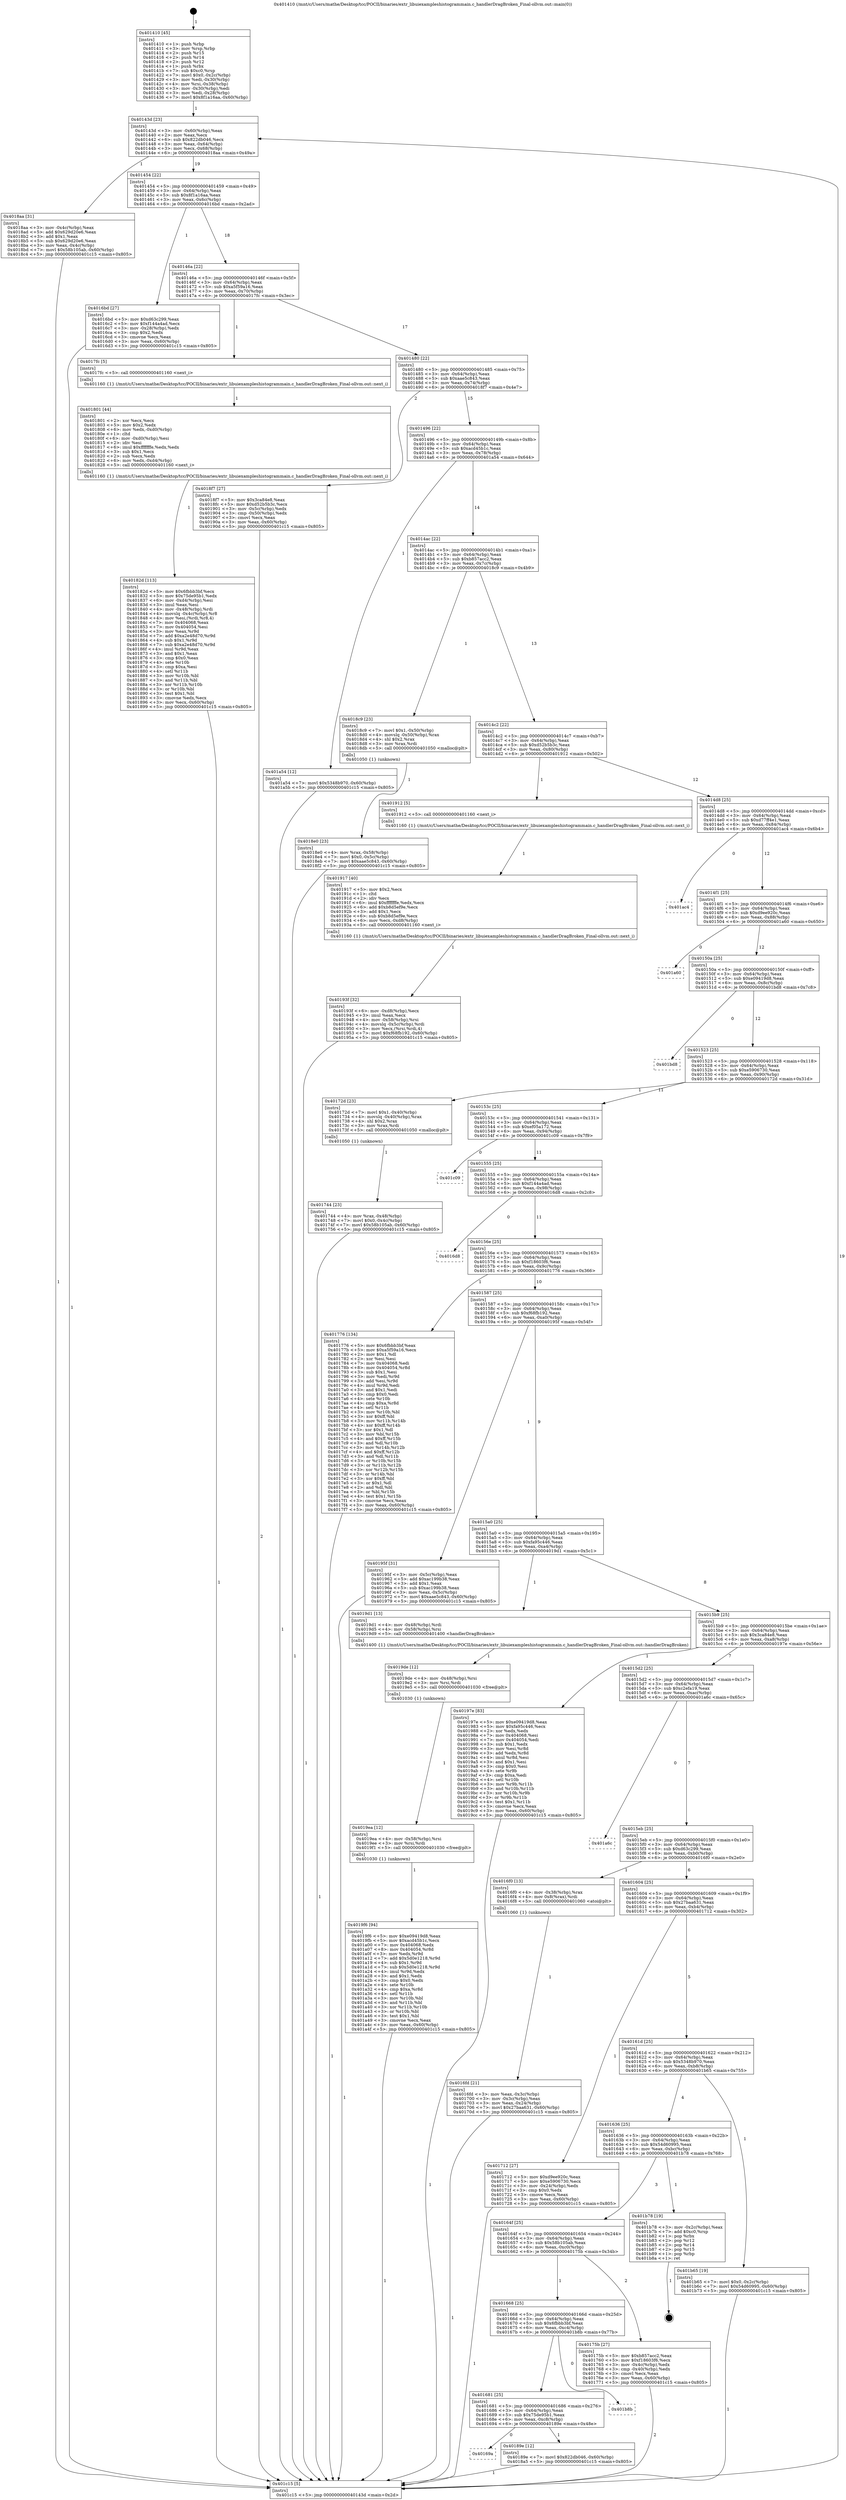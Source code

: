 digraph "0x401410" {
  label = "0x401410 (/mnt/c/Users/mathe/Desktop/tcc/POCII/binaries/extr_libuiexampleshistogrammain.c_handlerDragBroken_Final-ollvm.out::main(0))"
  labelloc = "t"
  node[shape=record]

  Entry [label="",width=0.3,height=0.3,shape=circle,fillcolor=black,style=filled]
  "0x40143d" [label="{
     0x40143d [23]\l
     | [instrs]\l
     &nbsp;&nbsp;0x40143d \<+3\>: mov -0x60(%rbp),%eax\l
     &nbsp;&nbsp;0x401440 \<+2\>: mov %eax,%ecx\l
     &nbsp;&nbsp;0x401442 \<+6\>: sub $0x822db046,%ecx\l
     &nbsp;&nbsp;0x401448 \<+3\>: mov %eax,-0x64(%rbp)\l
     &nbsp;&nbsp;0x40144b \<+3\>: mov %ecx,-0x68(%rbp)\l
     &nbsp;&nbsp;0x40144e \<+6\>: je 00000000004018aa \<main+0x49a\>\l
  }"]
  "0x4018aa" [label="{
     0x4018aa [31]\l
     | [instrs]\l
     &nbsp;&nbsp;0x4018aa \<+3\>: mov -0x4c(%rbp),%eax\l
     &nbsp;&nbsp;0x4018ad \<+5\>: add $0x629d20e6,%eax\l
     &nbsp;&nbsp;0x4018b2 \<+3\>: add $0x1,%eax\l
     &nbsp;&nbsp;0x4018b5 \<+5\>: sub $0x629d20e6,%eax\l
     &nbsp;&nbsp;0x4018ba \<+3\>: mov %eax,-0x4c(%rbp)\l
     &nbsp;&nbsp;0x4018bd \<+7\>: movl $0x58b105ab,-0x60(%rbp)\l
     &nbsp;&nbsp;0x4018c4 \<+5\>: jmp 0000000000401c15 \<main+0x805\>\l
  }"]
  "0x401454" [label="{
     0x401454 [22]\l
     | [instrs]\l
     &nbsp;&nbsp;0x401454 \<+5\>: jmp 0000000000401459 \<main+0x49\>\l
     &nbsp;&nbsp;0x401459 \<+3\>: mov -0x64(%rbp),%eax\l
     &nbsp;&nbsp;0x40145c \<+5\>: sub $0x8f1a16aa,%eax\l
     &nbsp;&nbsp;0x401461 \<+3\>: mov %eax,-0x6c(%rbp)\l
     &nbsp;&nbsp;0x401464 \<+6\>: je 00000000004016bd \<main+0x2ad\>\l
  }"]
  Exit [label="",width=0.3,height=0.3,shape=circle,fillcolor=black,style=filled,peripheries=2]
  "0x4016bd" [label="{
     0x4016bd [27]\l
     | [instrs]\l
     &nbsp;&nbsp;0x4016bd \<+5\>: mov $0xd63c299,%eax\l
     &nbsp;&nbsp;0x4016c2 \<+5\>: mov $0xf144a4ad,%ecx\l
     &nbsp;&nbsp;0x4016c7 \<+3\>: mov -0x28(%rbp),%edx\l
     &nbsp;&nbsp;0x4016ca \<+3\>: cmp $0x2,%edx\l
     &nbsp;&nbsp;0x4016cd \<+3\>: cmovne %ecx,%eax\l
     &nbsp;&nbsp;0x4016d0 \<+3\>: mov %eax,-0x60(%rbp)\l
     &nbsp;&nbsp;0x4016d3 \<+5\>: jmp 0000000000401c15 \<main+0x805\>\l
  }"]
  "0x40146a" [label="{
     0x40146a [22]\l
     | [instrs]\l
     &nbsp;&nbsp;0x40146a \<+5\>: jmp 000000000040146f \<main+0x5f\>\l
     &nbsp;&nbsp;0x40146f \<+3\>: mov -0x64(%rbp),%eax\l
     &nbsp;&nbsp;0x401472 \<+5\>: sub $0xa5f59a16,%eax\l
     &nbsp;&nbsp;0x401477 \<+3\>: mov %eax,-0x70(%rbp)\l
     &nbsp;&nbsp;0x40147a \<+6\>: je 00000000004017fc \<main+0x3ec\>\l
  }"]
  "0x401c15" [label="{
     0x401c15 [5]\l
     | [instrs]\l
     &nbsp;&nbsp;0x401c15 \<+5\>: jmp 000000000040143d \<main+0x2d\>\l
  }"]
  "0x401410" [label="{
     0x401410 [45]\l
     | [instrs]\l
     &nbsp;&nbsp;0x401410 \<+1\>: push %rbp\l
     &nbsp;&nbsp;0x401411 \<+3\>: mov %rsp,%rbp\l
     &nbsp;&nbsp;0x401414 \<+2\>: push %r15\l
     &nbsp;&nbsp;0x401416 \<+2\>: push %r14\l
     &nbsp;&nbsp;0x401418 \<+2\>: push %r12\l
     &nbsp;&nbsp;0x40141a \<+1\>: push %rbx\l
     &nbsp;&nbsp;0x40141b \<+7\>: sub $0xc0,%rsp\l
     &nbsp;&nbsp;0x401422 \<+7\>: movl $0x0,-0x2c(%rbp)\l
     &nbsp;&nbsp;0x401429 \<+3\>: mov %edi,-0x30(%rbp)\l
     &nbsp;&nbsp;0x40142c \<+4\>: mov %rsi,-0x38(%rbp)\l
     &nbsp;&nbsp;0x401430 \<+3\>: mov -0x30(%rbp),%edi\l
     &nbsp;&nbsp;0x401433 \<+3\>: mov %edi,-0x28(%rbp)\l
     &nbsp;&nbsp;0x401436 \<+7\>: movl $0x8f1a16aa,-0x60(%rbp)\l
  }"]
  "0x4019f6" [label="{
     0x4019f6 [94]\l
     | [instrs]\l
     &nbsp;&nbsp;0x4019f6 \<+5\>: mov $0xe09419d8,%eax\l
     &nbsp;&nbsp;0x4019fb \<+5\>: mov $0xacd45b1c,%ecx\l
     &nbsp;&nbsp;0x401a00 \<+7\>: mov 0x404068,%edx\l
     &nbsp;&nbsp;0x401a07 \<+8\>: mov 0x404054,%r8d\l
     &nbsp;&nbsp;0x401a0f \<+3\>: mov %edx,%r9d\l
     &nbsp;&nbsp;0x401a12 \<+7\>: add $0x5d0e1218,%r9d\l
     &nbsp;&nbsp;0x401a19 \<+4\>: sub $0x1,%r9d\l
     &nbsp;&nbsp;0x401a1d \<+7\>: sub $0x5d0e1218,%r9d\l
     &nbsp;&nbsp;0x401a24 \<+4\>: imul %r9d,%edx\l
     &nbsp;&nbsp;0x401a28 \<+3\>: and $0x1,%edx\l
     &nbsp;&nbsp;0x401a2b \<+3\>: cmp $0x0,%edx\l
     &nbsp;&nbsp;0x401a2e \<+4\>: sete %r10b\l
     &nbsp;&nbsp;0x401a32 \<+4\>: cmp $0xa,%r8d\l
     &nbsp;&nbsp;0x401a36 \<+4\>: setl %r11b\l
     &nbsp;&nbsp;0x401a3a \<+3\>: mov %r10b,%bl\l
     &nbsp;&nbsp;0x401a3d \<+3\>: and %r11b,%bl\l
     &nbsp;&nbsp;0x401a40 \<+3\>: xor %r11b,%r10b\l
     &nbsp;&nbsp;0x401a43 \<+3\>: or %r10b,%bl\l
     &nbsp;&nbsp;0x401a46 \<+3\>: test $0x1,%bl\l
     &nbsp;&nbsp;0x401a49 \<+3\>: cmovne %ecx,%eax\l
     &nbsp;&nbsp;0x401a4c \<+3\>: mov %eax,-0x60(%rbp)\l
     &nbsp;&nbsp;0x401a4f \<+5\>: jmp 0000000000401c15 \<main+0x805\>\l
  }"]
  "0x4017fc" [label="{
     0x4017fc [5]\l
     | [instrs]\l
     &nbsp;&nbsp;0x4017fc \<+5\>: call 0000000000401160 \<next_i\>\l
     | [calls]\l
     &nbsp;&nbsp;0x401160 \{1\} (/mnt/c/Users/mathe/Desktop/tcc/POCII/binaries/extr_libuiexampleshistogrammain.c_handlerDragBroken_Final-ollvm.out::next_i)\l
  }"]
  "0x401480" [label="{
     0x401480 [22]\l
     | [instrs]\l
     &nbsp;&nbsp;0x401480 \<+5\>: jmp 0000000000401485 \<main+0x75\>\l
     &nbsp;&nbsp;0x401485 \<+3\>: mov -0x64(%rbp),%eax\l
     &nbsp;&nbsp;0x401488 \<+5\>: sub $0xaae5c843,%eax\l
     &nbsp;&nbsp;0x40148d \<+3\>: mov %eax,-0x74(%rbp)\l
     &nbsp;&nbsp;0x401490 \<+6\>: je 00000000004018f7 \<main+0x4e7\>\l
  }"]
  "0x4019ea" [label="{
     0x4019ea [12]\l
     | [instrs]\l
     &nbsp;&nbsp;0x4019ea \<+4\>: mov -0x58(%rbp),%rsi\l
     &nbsp;&nbsp;0x4019ee \<+3\>: mov %rsi,%rdi\l
     &nbsp;&nbsp;0x4019f1 \<+5\>: call 0000000000401030 \<free@plt\>\l
     | [calls]\l
     &nbsp;&nbsp;0x401030 \{1\} (unknown)\l
  }"]
  "0x4018f7" [label="{
     0x4018f7 [27]\l
     | [instrs]\l
     &nbsp;&nbsp;0x4018f7 \<+5\>: mov $0x3ca84e8,%eax\l
     &nbsp;&nbsp;0x4018fc \<+5\>: mov $0xd52b5b3c,%ecx\l
     &nbsp;&nbsp;0x401901 \<+3\>: mov -0x5c(%rbp),%edx\l
     &nbsp;&nbsp;0x401904 \<+3\>: cmp -0x50(%rbp),%edx\l
     &nbsp;&nbsp;0x401907 \<+3\>: cmovl %ecx,%eax\l
     &nbsp;&nbsp;0x40190a \<+3\>: mov %eax,-0x60(%rbp)\l
     &nbsp;&nbsp;0x40190d \<+5\>: jmp 0000000000401c15 \<main+0x805\>\l
  }"]
  "0x401496" [label="{
     0x401496 [22]\l
     | [instrs]\l
     &nbsp;&nbsp;0x401496 \<+5\>: jmp 000000000040149b \<main+0x8b\>\l
     &nbsp;&nbsp;0x40149b \<+3\>: mov -0x64(%rbp),%eax\l
     &nbsp;&nbsp;0x40149e \<+5\>: sub $0xacd45b1c,%eax\l
     &nbsp;&nbsp;0x4014a3 \<+3\>: mov %eax,-0x78(%rbp)\l
     &nbsp;&nbsp;0x4014a6 \<+6\>: je 0000000000401a54 \<main+0x644\>\l
  }"]
  "0x4019de" [label="{
     0x4019de [12]\l
     | [instrs]\l
     &nbsp;&nbsp;0x4019de \<+4\>: mov -0x48(%rbp),%rsi\l
     &nbsp;&nbsp;0x4019e2 \<+3\>: mov %rsi,%rdi\l
     &nbsp;&nbsp;0x4019e5 \<+5\>: call 0000000000401030 \<free@plt\>\l
     | [calls]\l
     &nbsp;&nbsp;0x401030 \{1\} (unknown)\l
  }"]
  "0x401a54" [label="{
     0x401a54 [12]\l
     | [instrs]\l
     &nbsp;&nbsp;0x401a54 \<+7\>: movl $0x5348b970,-0x60(%rbp)\l
     &nbsp;&nbsp;0x401a5b \<+5\>: jmp 0000000000401c15 \<main+0x805\>\l
  }"]
  "0x4014ac" [label="{
     0x4014ac [22]\l
     | [instrs]\l
     &nbsp;&nbsp;0x4014ac \<+5\>: jmp 00000000004014b1 \<main+0xa1\>\l
     &nbsp;&nbsp;0x4014b1 \<+3\>: mov -0x64(%rbp),%eax\l
     &nbsp;&nbsp;0x4014b4 \<+5\>: sub $0xb857acc2,%eax\l
     &nbsp;&nbsp;0x4014b9 \<+3\>: mov %eax,-0x7c(%rbp)\l
     &nbsp;&nbsp;0x4014bc \<+6\>: je 00000000004018c9 \<main+0x4b9\>\l
  }"]
  "0x40193f" [label="{
     0x40193f [32]\l
     | [instrs]\l
     &nbsp;&nbsp;0x40193f \<+6\>: mov -0xd8(%rbp),%ecx\l
     &nbsp;&nbsp;0x401945 \<+3\>: imul %eax,%ecx\l
     &nbsp;&nbsp;0x401948 \<+4\>: mov -0x58(%rbp),%rsi\l
     &nbsp;&nbsp;0x40194c \<+4\>: movslq -0x5c(%rbp),%rdi\l
     &nbsp;&nbsp;0x401950 \<+3\>: mov %ecx,(%rsi,%rdi,4)\l
     &nbsp;&nbsp;0x401953 \<+7\>: movl $0xf68fb192,-0x60(%rbp)\l
     &nbsp;&nbsp;0x40195a \<+5\>: jmp 0000000000401c15 \<main+0x805\>\l
  }"]
  "0x4018c9" [label="{
     0x4018c9 [23]\l
     | [instrs]\l
     &nbsp;&nbsp;0x4018c9 \<+7\>: movl $0x1,-0x50(%rbp)\l
     &nbsp;&nbsp;0x4018d0 \<+4\>: movslq -0x50(%rbp),%rax\l
     &nbsp;&nbsp;0x4018d4 \<+4\>: shl $0x2,%rax\l
     &nbsp;&nbsp;0x4018d8 \<+3\>: mov %rax,%rdi\l
     &nbsp;&nbsp;0x4018db \<+5\>: call 0000000000401050 \<malloc@plt\>\l
     | [calls]\l
     &nbsp;&nbsp;0x401050 \{1\} (unknown)\l
  }"]
  "0x4014c2" [label="{
     0x4014c2 [22]\l
     | [instrs]\l
     &nbsp;&nbsp;0x4014c2 \<+5\>: jmp 00000000004014c7 \<main+0xb7\>\l
     &nbsp;&nbsp;0x4014c7 \<+3\>: mov -0x64(%rbp),%eax\l
     &nbsp;&nbsp;0x4014ca \<+5\>: sub $0xd52b5b3c,%eax\l
     &nbsp;&nbsp;0x4014cf \<+3\>: mov %eax,-0x80(%rbp)\l
     &nbsp;&nbsp;0x4014d2 \<+6\>: je 0000000000401912 \<main+0x502\>\l
  }"]
  "0x401917" [label="{
     0x401917 [40]\l
     | [instrs]\l
     &nbsp;&nbsp;0x401917 \<+5\>: mov $0x2,%ecx\l
     &nbsp;&nbsp;0x40191c \<+1\>: cltd\l
     &nbsp;&nbsp;0x40191d \<+2\>: idiv %ecx\l
     &nbsp;&nbsp;0x40191f \<+6\>: imul $0xfffffffe,%edx,%ecx\l
     &nbsp;&nbsp;0x401925 \<+6\>: add $0xb8d5ef9e,%ecx\l
     &nbsp;&nbsp;0x40192b \<+3\>: add $0x1,%ecx\l
     &nbsp;&nbsp;0x40192e \<+6\>: sub $0xb8d5ef9e,%ecx\l
     &nbsp;&nbsp;0x401934 \<+6\>: mov %ecx,-0xd8(%rbp)\l
     &nbsp;&nbsp;0x40193a \<+5\>: call 0000000000401160 \<next_i\>\l
     | [calls]\l
     &nbsp;&nbsp;0x401160 \{1\} (/mnt/c/Users/mathe/Desktop/tcc/POCII/binaries/extr_libuiexampleshistogrammain.c_handlerDragBroken_Final-ollvm.out::next_i)\l
  }"]
  "0x401912" [label="{
     0x401912 [5]\l
     | [instrs]\l
     &nbsp;&nbsp;0x401912 \<+5\>: call 0000000000401160 \<next_i\>\l
     | [calls]\l
     &nbsp;&nbsp;0x401160 \{1\} (/mnt/c/Users/mathe/Desktop/tcc/POCII/binaries/extr_libuiexampleshistogrammain.c_handlerDragBroken_Final-ollvm.out::next_i)\l
  }"]
  "0x4014d8" [label="{
     0x4014d8 [25]\l
     | [instrs]\l
     &nbsp;&nbsp;0x4014d8 \<+5\>: jmp 00000000004014dd \<main+0xcd\>\l
     &nbsp;&nbsp;0x4014dd \<+3\>: mov -0x64(%rbp),%eax\l
     &nbsp;&nbsp;0x4014e0 \<+5\>: sub $0xd77ff4e1,%eax\l
     &nbsp;&nbsp;0x4014e5 \<+6\>: mov %eax,-0x84(%rbp)\l
     &nbsp;&nbsp;0x4014eb \<+6\>: je 0000000000401ac4 \<main+0x6b4\>\l
  }"]
  "0x4018e0" [label="{
     0x4018e0 [23]\l
     | [instrs]\l
     &nbsp;&nbsp;0x4018e0 \<+4\>: mov %rax,-0x58(%rbp)\l
     &nbsp;&nbsp;0x4018e4 \<+7\>: movl $0x0,-0x5c(%rbp)\l
     &nbsp;&nbsp;0x4018eb \<+7\>: movl $0xaae5c843,-0x60(%rbp)\l
     &nbsp;&nbsp;0x4018f2 \<+5\>: jmp 0000000000401c15 \<main+0x805\>\l
  }"]
  "0x401ac4" [label="{
     0x401ac4\l
  }", style=dashed]
  "0x4014f1" [label="{
     0x4014f1 [25]\l
     | [instrs]\l
     &nbsp;&nbsp;0x4014f1 \<+5\>: jmp 00000000004014f6 \<main+0xe6\>\l
     &nbsp;&nbsp;0x4014f6 \<+3\>: mov -0x64(%rbp),%eax\l
     &nbsp;&nbsp;0x4014f9 \<+5\>: sub $0xd9ee920c,%eax\l
     &nbsp;&nbsp;0x4014fe \<+6\>: mov %eax,-0x88(%rbp)\l
     &nbsp;&nbsp;0x401504 \<+6\>: je 0000000000401a60 \<main+0x650\>\l
  }"]
  "0x40169a" [label="{
     0x40169a\l
  }", style=dashed]
  "0x401a60" [label="{
     0x401a60\l
  }", style=dashed]
  "0x40150a" [label="{
     0x40150a [25]\l
     | [instrs]\l
     &nbsp;&nbsp;0x40150a \<+5\>: jmp 000000000040150f \<main+0xff\>\l
     &nbsp;&nbsp;0x40150f \<+3\>: mov -0x64(%rbp),%eax\l
     &nbsp;&nbsp;0x401512 \<+5\>: sub $0xe09419d8,%eax\l
     &nbsp;&nbsp;0x401517 \<+6\>: mov %eax,-0x8c(%rbp)\l
     &nbsp;&nbsp;0x40151d \<+6\>: je 0000000000401bd8 \<main+0x7c8\>\l
  }"]
  "0x40189e" [label="{
     0x40189e [12]\l
     | [instrs]\l
     &nbsp;&nbsp;0x40189e \<+7\>: movl $0x822db046,-0x60(%rbp)\l
     &nbsp;&nbsp;0x4018a5 \<+5\>: jmp 0000000000401c15 \<main+0x805\>\l
  }"]
  "0x401bd8" [label="{
     0x401bd8\l
  }", style=dashed]
  "0x401523" [label="{
     0x401523 [25]\l
     | [instrs]\l
     &nbsp;&nbsp;0x401523 \<+5\>: jmp 0000000000401528 \<main+0x118\>\l
     &nbsp;&nbsp;0x401528 \<+3\>: mov -0x64(%rbp),%eax\l
     &nbsp;&nbsp;0x40152b \<+5\>: sub $0xe5906730,%eax\l
     &nbsp;&nbsp;0x401530 \<+6\>: mov %eax,-0x90(%rbp)\l
     &nbsp;&nbsp;0x401536 \<+6\>: je 000000000040172d \<main+0x31d\>\l
  }"]
  "0x401681" [label="{
     0x401681 [25]\l
     | [instrs]\l
     &nbsp;&nbsp;0x401681 \<+5\>: jmp 0000000000401686 \<main+0x276\>\l
     &nbsp;&nbsp;0x401686 \<+3\>: mov -0x64(%rbp),%eax\l
     &nbsp;&nbsp;0x401689 \<+5\>: sub $0x75de95b1,%eax\l
     &nbsp;&nbsp;0x40168e \<+6\>: mov %eax,-0xc8(%rbp)\l
     &nbsp;&nbsp;0x401694 \<+6\>: je 000000000040189e \<main+0x48e\>\l
  }"]
  "0x40172d" [label="{
     0x40172d [23]\l
     | [instrs]\l
     &nbsp;&nbsp;0x40172d \<+7\>: movl $0x1,-0x40(%rbp)\l
     &nbsp;&nbsp;0x401734 \<+4\>: movslq -0x40(%rbp),%rax\l
     &nbsp;&nbsp;0x401738 \<+4\>: shl $0x2,%rax\l
     &nbsp;&nbsp;0x40173c \<+3\>: mov %rax,%rdi\l
     &nbsp;&nbsp;0x40173f \<+5\>: call 0000000000401050 \<malloc@plt\>\l
     | [calls]\l
     &nbsp;&nbsp;0x401050 \{1\} (unknown)\l
  }"]
  "0x40153c" [label="{
     0x40153c [25]\l
     | [instrs]\l
     &nbsp;&nbsp;0x40153c \<+5\>: jmp 0000000000401541 \<main+0x131\>\l
     &nbsp;&nbsp;0x401541 \<+3\>: mov -0x64(%rbp),%eax\l
     &nbsp;&nbsp;0x401544 \<+5\>: sub $0xef05a172,%eax\l
     &nbsp;&nbsp;0x401549 \<+6\>: mov %eax,-0x94(%rbp)\l
     &nbsp;&nbsp;0x40154f \<+6\>: je 0000000000401c09 \<main+0x7f9\>\l
  }"]
  "0x401b8b" [label="{
     0x401b8b\l
  }", style=dashed]
  "0x401c09" [label="{
     0x401c09\l
  }", style=dashed]
  "0x401555" [label="{
     0x401555 [25]\l
     | [instrs]\l
     &nbsp;&nbsp;0x401555 \<+5\>: jmp 000000000040155a \<main+0x14a\>\l
     &nbsp;&nbsp;0x40155a \<+3\>: mov -0x64(%rbp),%eax\l
     &nbsp;&nbsp;0x40155d \<+5\>: sub $0xf144a4ad,%eax\l
     &nbsp;&nbsp;0x401562 \<+6\>: mov %eax,-0x98(%rbp)\l
     &nbsp;&nbsp;0x401568 \<+6\>: je 00000000004016d8 \<main+0x2c8\>\l
  }"]
  "0x40182d" [label="{
     0x40182d [113]\l
     | [instrs]\l
     &nbsp;&nbsp;0x40182d \<+5\>: mov $0x6fbbb3bf,%ecx\l
     &nbsp;&nbsp;0x401832 \<+5\>: mov $0x75de95b1,%edx\l
     &nbsp;&nbsp;0x401837 \<+6\>: mov -0xd4(%rbp),%esi\l
     &nbsp;&nbsp;0x40183d \<+3\>: imul %eax,%esi\l
     &nbsp;&nbsp;0x401840 \<+4\>: mov -0x48(%rbp),%rdi\l
     &nbsp;&nbsp;0x401844 \<+4\>: movslq -0x4c(%rbp),%r8\l
     &nbsp;&nbsp;0x401848 \<+4\>: mov %esi,(%rdi,%r8,4)\l
     &nbsp;&nbsp;0x40184c \<+7\>: mov 0x404068,%eax\l
     &nbsp;&nbsp;0x401853 \<+7\>: mov 0x404054,%esi\l
     &nbsp;&nbsp;0x40185a \<+3\>: mov %eax,%r9d\l
     &nbsp;&nbsp;0x40185d \<+7\>: add $0xa2e48d70,%r9d\l
     &nbsp;&nbsp;0x401864 \<+4\>: sub $0x1,%r9d\l
     &nbsp;&nbsp;0x401868 \<+7\>: sub $0xa2e48d70,%r9d\l
     &nbsp;&nbsp;0x40186f \<+4\>: imul %r9d,%eax\l
     &nbsp;&nbsp;0x401873 \<+3\>: and $0x1,%eax\l
     &nbsp;&nbsp;0x401876 \<+3\>: cmp $0x0,%eax\l
     &nbsp;&nbsp;0x401879 \<+4\>: sete %r10b\l
     &nbsp;&nbsp;0x40187d \<+3\>: cmp $0xa,%esi\l
     &nbsp;&nbsp;0x401880 \<+4\>: setl %r11b\l
     &nbsp;&nbsp;0x401884 \<+3\>: mov %r10b,%bl\l
     &nbsp;&nbsp;0x401887 \<+3\>: and %r11b,%bl\l
     &nbsp;&nbsp;0x40188a \<+3\>: xor %r11b,%r10b\l
     &nbsp;&nbsp;0x40188d \<+3\>: or %r10b,%bl\l
     &nbsp;&nbsp;0x401890 \<+3\>: test $0x1,%bl\l
     &nbsp;&nbsp;0x401893 \<+3\>: cmovne %edx,%ecx\l
     &nbsp;&nbsp;0x401896 \<+3\>: mov %ecx,-0x60(%rbp)\l
     &nbsp;&nbsp;0x401899 \<+5\>: jmp 0000000000401c15 \<main+0x805\>\l
  }"]
  "0x4016d8" [label="{
     0x4016d8\l
  }", style=dashed]
  "0x40156e" [label="{
     0x40156e [25]\l
     | [instrs]\l
     &nbsp;&nbsp;0x40156e \<+5\>: jmp 0000000000401573 \<main+0x163\>\l
     &nbsp;&nbsp;0x401573 \<+3\>: mov -0x64(%rbp),%eax\l
     &nbsp;&nbsp;0x401576 \<+5\>: sub $0xf18603f6,%eax\l
     &nbsp;&nbsp;0x40157b \<+6\>: mov %eax,-0x9c(%rbp)\l
     &nbsp;&nbsp;0x401581 \<+6\>: je 0000000000401776 \<main+0x366\>\l
  }"]
  "0x401801" [label="{
     0x401801 [44]\l
     | [instrs]\l
     &nbsp;&nbsp;0x401801 \<+2\>: xor %ecx,%ecx\l
     &nbsp;&nbsp;0x401803 \<+5\>: mov $0x2,%edx\l
     &nbsp;&nbsp;0x401808 \<+6\>: mov %edx,-0xd0(%rbp)\l
     &nbsp;&nbsp;0x40180e \<+1\>: cltd\l
     &nbsp;&nbsp;0x40180f \<+6\>: mov -0xd0(%rbp),%esi\l
     &nbsp;&nbsp;0x401815 \<+2\>: idiv %esi\l
     &nbsp;&nbsp;0x401817 \<+6\>: imul $0xfffffffe,%edx,%edx\l
     &nbsp;&nbsp;0x40181d \<+3\>: sub $0x1,%ecx\l
     &nbsp;&nbsp;0x401820 \<+2\>: sub %ecx,%edx\l
     &nbsp;&nbsp;0x401822 \<+6\>: mov %edx,-0xd4(%rbp)\l
     &nbsp;&nbsp;0x401828 \<+5\>: call 0000000000401160 \<next_i\>\l
     | [calls]\l
     &nbsp;&nbsp;0x401160 \{1\} (/mnt/c/Users/mathe/Desktop/tcc/POCII/binaries/extr_libuiexampleshistogrammain.c_handlerDragBroken_Final-ollvm.out::next_i)\l
  }"]
  "0x401776" [label="{
     0x401776 [134]\l
     | [instrs]\l
     &nbsp;&nbsp;0x401776 \<+5\>: mov $0x6fbbb3bf,%eax\l
     &nbsp;&nbsp;0x40177b \<+5\>: mov $0xa5f59a16,%ecx\l
     &nbsp;&nbsp;0x401780 \<+2\>: mov $0x1,%dl\l
     &nbsp;&nbsp;0x401782 \<+2\>: xor %esi,%esi\l
     &nbsp;&nbsp;0x401784 \<+7\>: mov 0x404068,%edi\l
     &nbsp;&nbsp;0x40178b \<+8\>: mov 0x404054,%r8d\l
     &nbsp;&nbsp;0x401793 \<+3\>: sub $0x1,%esi\l
     &nbsp;&nbsp;0x401796 \<+3\>: mov %edi,%r9d\l
     &nbsp;&nbsp;0x401799 \<+3\>: add %esi,%r9d\l
     &nbsp;&nbsp;0x40179c \<+4\>: imul %r9d,%edi\l
     &nbsp;&nbsp;0x4017a0 \<+3\>: and $0x1,%edi\l
     &nbsp;&nbsp;0x4017a3 \<+3\>: cmp $0x0,%edi\l
     &nbsp;&nbsp;0x4017a6 \<+4\>: sete %r10b\l
     &nbsp;&nbsp;0x4017aa \<+4\>: cmp $0xa,%r8d\l
     &nbsp;&nbsp;0x4017ae \<+4\>: setl %r11b\l
     &nbsp;&nbsp;0x4017b2 \<+3\>: mov %r10b,%bl\l
     &nbsp;&nbsp;0x4017b5 \<+3\>: xor $0xff,%bl\l
     &nbsp;&nbsp;0x4017b8 \<+3\>: mov %r11b,%r14b\l
     &nbsp;&nbsp;0x4017bb \<+4\>: xor $0xff,%r14b\l
     &nbsp;&nbsp;0x4017bf \<+3\>: xor $0x1,%dl\l
     &nbsp;&nbsp;0x4017c2 \<+3\>: mov %bl,%r15b\l
     &nbsp;&nbsp;0x4017c5 \<+4\>: and $0xff,%r15b\l
     &nbsp;&nbsp;0x4017c9 \<+3\>: and %dl,%r10b\l
     &nbsp;&nbsp;0x4017cc \<+3\>: mov %r14b,%r12b\l
     &nbsp;&nbsp;0x4017cf \<+4\>: and $0xff,%r12b\l
     &nbsp;&nbsp;0x4017d3 \<+3\>: and %dl,%r11b\l
     &nbsp;&nbsp;0x4017d6 \<+3\>: or %r10b,%r15b\l
     &nbsp;&nbsp;0x4017d9 \<+3\>: or %r11b,%r12b\l
     &nbsp;&nbsp;0x4017dc \<+3\>: xor %r12b,%r15b\l
     &nbsp;&nbsp;0x4017df \<+3\>: or %r14b,%bl\l
     &nbsp;&nbsp;0x4017e2 \<+3\>: xor $0xff,%bl\l
     &nbsp;&nbsp;0x4017e5 \<+3\>: or $0x1,%dl\l
     &nbsp;&nbsp;0x4017e8 \<+2\>: and %dl,%bl\l
     &nbsp;&nbsp;0x4017ea \<+3\>: or %bl,%r15b\l
     &nbsp;&nbsp;0x4017ed \<+4\>: test $0x1,%r15b\l
     &nbsp;&nbsp;0x4017f1 \<+3\>: cmovne %ecx,%eax\l
     &nbsp;&nbsp;0x4017f4 \<+3\>: mov %eax,-0x60(%rbp)\l
     &nbsp;&nbsp;0x4017f7 \<+5\>: jmp 0000000000401c15 \<main+0x805\>\l
  }"]
  "0x401587" [label="{
     0x401587 [25]\l
     | [instrs]\l
     &nbsp;&nbsp;0x401587 \<+5\>: jmp 000000000040158c \<main+0x17c\>\l
     &nbsp;&nbsp;0x40158c \<+3\>: mov -0x64(%rbp),%eax\l
     &nbsp;&nbsp;0x40158f \<+5\>: sub $0xf68fb192,%eax\l
     &nbsp;&nbsp;0x401594 \<+6\>: mov %eax,-0xa0(%rbp)\l
     &nbsp;&nbsp;0x40159a \<+6\>: je 000000000040195f \<main+0x54f\>\l
  }"]
  "0x401668" [label="{
     0x401668 [25]\l
     | [instrs]\l
     &nbsp;&nbsp;0x401668 \<+5\>: jmp 000000000040166d \<main+0x25d\>\l
     &nbsp;&nbsp;0x40166d \<+3\>: mov -0x64(%rbp),%eax\l
     &nbsp;&nbsp;0x401670 \<+5\>: sub $0x6fbbb3bf,%eax\l
     &nbsp;&nbsp;0x401675 \<+6\>: mov %eax,-0xc4(%rbp)\l
     &nbsp;&nbsp;0x40167b \<+6\>: je 0000000000401b8b \<main+0x77b\>\l
  }"]
  "0x40195f" [label="{
     0x40195f [31]\l
     | [instrs]\l
     &nbsp;&nbsp;0x40195f \<+3\>: mov -0x5c(%rbp),%eax\l
     &nbsp;&nbsp;0x401962 \<+5\>: add $0xac199b38,%eax\l
     &nbsp;&nbsp;0x401967 \<+3\>: add $0x1,%eax\l
     &nbsp;&nbsp;0x40196a \<+5\>: sub $0xac199b38,%eax\l
     &nbsp;&nbsp;0x40196f \<+3\>: mov %eax,-0x5c(%rbp)\l
     &nbsp;&nbsp;0x401972 \<+7\>: movl $0xaae5c843,-0x60(%rbp)\l
     &nbsp;&nbsp;0x401979 \<+5\>: jmp 0000000000401c15 \<main+0x805\>\l
  }"]
  "0x4015a0" [label="{
     0x4015a0 [25]\l
     | [instrs]\l
     &nbsp;&nbsp;0x4015a0 \<+5\>: jmp 00000000004015a5 \<main+0x195\>\l
     &nbsp;&nbsp;0x4015a5 \<+3\>: mov -0x64(%rbp),%eax\l
     &nbsp;&nbsp;0x4015a8 \<+5\>: sub $0xfa95c446,%eax\l
     &nbsp;&nbsp;0x4015ad \<+6\>: mov %eax,-0xa4(%rbp)\l
     &nbsp;&nbsp;0x4015b3 \<+6\>: je 00000000004019d1 \<main+0x5c1\>\l
  }"]
  "0x40175b" [label="{
     0x40175b [27]\l
     | [instrs]\l
     &nbsp;&nbsp;0x40175b \<+5\>: mov $0xb857acc2,%eax\l
     &nbsp;&nbsp;0x401760 \<+5\>: mov $0xf18603f6,%ecx\l
     &nbsp;&nbsp;0x401765 \<+3\>: mov -0x4c(%rbp),%edx\l
     &nbsp;&nbsp;0x401768 \<+3\>: cmp -0x40(%rbp),%edx\l
     &nbsp;&nbsp;0x40176b \<+3\>: cmovl %ecx,%eax\l
     &nbsp;&nbsp;0x40176e \<+3\>: mov %eax,-0x60(%rbp)\l
     &nbsp;&nbsp;0x401771 \<+5\>: jmp 0000000000401c15 \<main+0x805\>\l
  }"]
  "0x4019d1" [label="{
     0x4019d1 [13]\l
     | [instrs]\l
     &nbsp;&nbsp;0x4019d1 \<+4\>: mov -0x48(%rbp),%rdi\l
     &nbsp;&nbsp;0x4019d5 \<+4\>: mov -0x58(%rbp),%rsi\l
     &nbsp;&nbsp;0x4019d9 \<+5\>: call 0000000000401400 \<handlerDragBroken\>\l
     | [calls]\l
     &nbsp;&nbsp;0x401400 \{1\} (/mnt/c/Users/mathe/Desktop/tcc/POCII/binaries/extr_libuiexampleshistogrammain.c_handlerDragBroken_Final-ollvm.out::handlerDragBroken)\l
  }"]
  "0x4015b9" [label="{
     0x4015b9 [25]\l
     | [instrs]\l
     &nbsp;&nbsp;0x4015b9 \<+5\>: jmp 00000000004015be \<main+0x1ae\>\l
     &nbsp;&nbsp;0x4015be \<+3\>: mov -0x64(%rbp),%eax\l
     &nbsp;&nbsp;0x4015c1 \<+5\>: sub $0x3ca84e8,%eax\l
     &nbsp;&nbsp;0x4015c6 \<+6\>: mov %eax,-0xa8(%rbp)\l
     &nbsp;&nbsp;0x4015cc \<+6\>: je 000000000040197e \<main+0x56e\>\l
  }"]
  "0x40164f" [label="{
     0x40164f [25]\l
     | [instrs]\l
     &nbsp;&nbsp;0x40164f \<+5\>: jmp 0000000000401654 \<main+0x244\>\l
     &nbsp;&nbsp;0x401654 \<+3\>: mov -0x64(%rbp),%eax\l
     &nbsp;&nbsp;0x401657 \<+5\>: sub $0x58b105ab,%eax\l
     &nbsp;&nbsp;0x40165c \<+6\>: mov %eax,-0xc0(%rbp)\l
     &nbsp;&nbsp;0x401662 \<+6\>: je 000000000040175b \<main+0x34b\>\l
  }"]
  "0x40197e" [label="{
     0x40197e [83]\l
     | [instrs]\l
     &nbsp;&nbsp;0x40197e \<+5\>: mov $0xe09419d8,%eax\l
     &nbsp;&nbsp;0x401983 \<+5\>: mov $0xfa95c446,%ecx\l
     &nbsp;&nbsp;0x401988 \<+2\>: xor %edx,%edx\l
     &nbsp;&nbsp;0x40198a \<+7\>: mov 0x404068,%esi\l
     &nbsp;&nbsp;0x401991 \<+7\>: mov 0x404054,%edi\l
     &nbsp;&nbsp;0x401998 \<+3\>: sub $0x1,%edx\l
     &nbsp;&nbsp;0x40199b \<+3\>: mov %esi,%r8d\l
     &nbsp;&nbsp;0x40199e \<+3\>: add %edx,%r8d\l
     &nbsp;&nbsp;0x4019a1 \<+4\>: imul %r8d,%esi\l
     &nbsp;&nbsp;0x4019a5 \<+3\>: and $0x1,%esi\l
     &nbsp;&nbsp;0x4019a8 \<+3\>: cmp $0x0,%esi\l
     &nbsp;&nbsp;0x4019ab \<+4\>: sete %r9b\l
     &nbsp;&nbsp;0x4019af \<+3\>: cmp $0xa,%edi\l
     &nbsp;&nbsp;0x4019b2 \<+4\>: setl %r10b\l
     &nbsp;&nbsp;0x4019b6 \<+3\>: mov %r9b,%r11b\l
     &nbsp;&nbsp;0x4019b9 \<+3\>: and %r10b,%r11b\l
     &nbsp;&nbsp;0x4019bc \<+3\>: xor %r10b,%r9b\l
     &nbsp;&nbsp;0x4019bf \<+3\>: or %r9b,%r11b\l
     &nbsp;&nbsp;0x4019c2 \<+4\>: test $0x1,%r11b\l
     &nbsp;&nbsp;0x4019c6 \<+3\>: cmovne %ecx,%eax\l
     &nbsp;&nbsp;0x4019c9 \<+3\>: mov %eax,-0x60(%rbp)\l
     &nbsp;&nbsp;0x4019cc \<+5\>: jmp 0000000000401c15 \<main+0x805\>\l
  }"]
  "0x4015d2" [label="{
     0x4015d2 [25]\l
     | [instrs]\l
     &nbsp;&nbsp;0x4015d2 \<+5\>: jmp 00000000004015d7 \<main+0x1c7\>\l
     &nbsp;&nbsp;0x4015d7 \<+3\>: mov -0x64(%rbp),%eax\l
     &nbsp;&nbsp;0x4015da \<+5\>: sub $0xc2efa19,%eax\l
     &nbsp;&nbsp;0x4015df \<+6\>: mov %eax,-0xac(%rbp)\l
     &nbsp;&nbsp;0x4015e5 \<+6\>: je 0000000000401a6c \<main+0x65c\>\l
  }"]
  "0x401b78" [label="{
     0x401b78 [19]\l
     | [instrs]\l
     &nbsp;&nbsp;0x401b78 \<+3\>: mov -0x2c(%rbp),%eax\l
     &nbsp;&nbsp;0x401b7b \<+7\>: add $0xc0,%rsp\l
     &nbsp;&nbsp;0x401b82 \<+1\>: pop %rbx\l
     &nbsp;&nbsp;0x401b83 \<+2\>: pop %r12\l
     &nbsp;&nbsp;0x401b85 \<+2\>: pop %r14\l
     &nbsp;&nbsp;0x401b87 \<+2\>: pop %r15\l
     &nbsp;&nbsp;0x401b89 \<+1\>: pop %rbp\l
     &nbsp;&nbsp;0x401b8a \<+1\>: ret\l
  }"]
  "0x401a6c" [label="{
     0x401a6c\l
  }", style=dashed]
  "0x4015eb" [label="{
     0x4015eb [25]\l
     | [instrs]\l
     &nbsp;&nbsp;0x4015eb \<+5\>: jmp 00000000004015f0 \<main+0x1e0\>\l
     &nbsp;&nbsp;0x4015f0 \<+3\>: mov -0x64(%rbp),%eax\l
     &nbsp;&nbsp;0x4015f3 \<+5\>: sub $0xd63c299,%eax\l
     &nbsp;&nbsp;0x4015f8 \<+6\>: mov %eax,-0xb0(%rbp)\l
     &nbsp;&nbsp;0x4015fe \<+6\>: je 00000000004016f0 \<main+0x2e0\>\l
  }"]
  "0x401636" [label="{
     0x401636 [25]\l
     | [instrs]\l
     &nbsp;&nbsp;0x401636 \<+5\>: jmp 000000000040163b \<main+0x22b\>\l
     &nbsp;&nbsp;0x40163b \<+3\>: mov -0x64(%rbp),%eax\l
     &nbsp;&nbsp;0x40163e \<+5\>: sub $0x54d60995,%eax\l
     &nbsp;&nbsp;0x401643 \<+6\>: mov %eax,-0xbc(%rbp)\l
     &nbsp;&nbsp;0x401649 \<+6\>: je 0000000000401b78 \<main+0x768\>\l
  }"]
  "0x4016f0" [label="{
     0x4016f0 [13]\l
     | [instrs]\l
     &nbsp;&nbsp;0x4016f0 \<+4\>: mov -0x38(%rbp),%rax\l
     &nbsp;&nbsp;0x4016f4 \<+4\>: mov 0x8(%rax),%rdi\l
     &nbsp;&nbsp;0x4016f8 \<+5\>: call 0000000000401060 \<atoi@plt\>\l
     | [calls]\l
     &nbsp;&nbsp;0x401060 \{1\} (unknown)\l
  }"]
  "0x401604" [label="{
     0x401604 [25]\l
     | [instrs]\l
     &nbsp;&nbsp;0x401604 \<+5\>: jmp 0000000000401609 \<main+0x1f9\>\l
     &nbsp;&nbsp;0x401609 \<+3\>: mov -0x64(%rbp),%eax\l
     &nbsp;&nbsp;0x40160c \<+5\>: sub $0x27baa631,%eax\l
     &nbsp;&nbsp;0x401611 \<+6\>: mov %eax,-0xb4(%rbp)\l
     &nbsp;&nbsp;0x401617 \<+6\>: je 0000000000401712 \<main+0x302\>\l
  }"]
  "0x4016fd" [label="{
     0x4016fd [21]\l
     | [instrs]\l
     &nbsp;&nbsp;0x4016fd \<+3\>: mov %eax,-0x3c(%rbp)\l
     &nbsp;&nbsp;0x401700 \<+3\>: mov -0x3c(%rbp),%eax\l
     &nbsp;&nbsp;0x401703 \<+3\>: mov %eax,-0x24(%rbp)\l
     &nbsp;&nbsp;0x401706 \<+7\>: movl $0x27baa631,-0x60(%rbp)\l
     &nbsp;&nbsp;0x40170d \<+5\>: jmp 0000000000401c15 \<main+0x805\>\l
  }"]
  "0x401b65" [label="{
     0x401b65 [19]\l
     | [instrs]\l
     &nbsp;&nbsp;0x401b65 \<+7\>: movl $0x0,-0x2c(%rbp)\l
     &nbsp;&nbsp;0x401b6c \<+7\>: movl $0x54d60995,-0x60(%rbp)\l
     &nbsp;&nbsp;0x401b73 \<+5\>: jmp 0000000000401c15 \<main+0x805\>\l
  }"]
  "0x401712" [label="{
     0x401712 [27]\l
     | [instrs]\l
     &nbsp;&nbsp;0x401712 \<+5\>: mov $0xd9ee920c,%eax\l
     &nbsp;&nbsp;0x401717 \<+5\>: mov $0xe5906730,%ecx\l
     &nbsp;&nbsp;0x40171c \<+3\>: mov -0x24(%rbp),%edx\l
     &nbsp;&nbsp;0x40171f \<+3\>: cmp $0x0,%edx\l
     &nbsp;&nbsp;0x401722 \<+3\>: cmove %ecx,%eax\l
     &nbsp;&nbsp;0x401725 \<+3\>: mov %eax,-0x60(%rbp)\l
     &nbsp;&nbsp;0x401728 \<+5\>: jmp 0000000000401c15 \<main+0x805\>\l
  }"]
  "0x40161d" [label="{
     0x40161d [25]\l
     | [instrs]\l
     &nbsp;&nbsp;0x40161d \<+5\>: jmp 0000000000401622 \<main+0x212\>\l
     &nbsp;&nbsp;0x401622 \<+3\>: mov -0x64(%rbp),%eax\l
     &nbsp;&nbsp;0x401625 \<+5\>: sub $0x5348b970,%eax\l
     &nbsp;&nbsp;0x40162a \<+6\>: mov %eax,-0xb8(%rbp)\l
     &nbsp;&nbsp;0x401630 \<+6\>: je 0000000000401b65 \<main+0x755\>\l
  }"]
  "0x401744" [label="{
     0x401744 [23]\l
     | [instrs]\l
     &nbsp;&nbsp;0x401744 \<+4\>: mov %rax,-0x48(%rbp)\l
     &nbsp;&nbsp;0x401748 \<+7\>: movl $0x0,-0x4c(%rbp)\l
     &nbsp;&nbsp;0x40174f \<+7\>: movl $0x58b105ab,-0x60(%rbp)\l
     &nbsp;&nbsp;0x401756 \<+5\>: jmp 0000000000401c15 \<main+0x805\>\l
  }"]
  Entry -> "0x401410" [label=" 1"]
  "0x40143d" -> "0x4018aa" [label=" 1"]
  "0x40143d" -> "0x401454" [label=" 19"]
  "0x401b78" -> Exit [label=" 1"]
  "0x401454" -> "0x4016bd" [label=" 1"]
  "0x401454" -> "0x40146a" [label=" 18"]
  "0x4016bd" -> "0x401c15" [label=" 1"]
  "0x401410" -> "0x40143d" [label=" 1"]
  "0x401c15" -> "0x40143d" [label=" 19"]
  "0x401b65" -> "0x401c15" [label=" 1"]
  "0x40146a" -> "0x4017fc" [label=" 1"]
  "0x40146a" -> "0x401480" [label=" 17"]
  "0x401a54" -> "0x401c15" [label=" 1"]
  "0x401480" -> "0x4018f7" [label=" 2"]
  "0x401480" -> "0x401496" [label=" 15"]
  "0x4019f6" -> "0x401c15" [label=" 1"]
  "0x401496" -> "0x401a54" [label=" 1"]
  "0x401496" -> "0x4014ac" [label=" 14"]
  "0x4019ea" -> "0x4019f6" [label=" 1"]
  "0x4014ac" -> "0x4018c9" [label=" 1"]
  "0x4014ac" -> "0x4014c2" [label=" 13"]
  "0x4019de" -> "0x4019ea" [label=" 1"]
  "0x4014c2" -> "0x401912" [label=" 1"]
  "0x4014c2" -> "0x4014d8" [label=" 12"]
  "0x4019d1" -> "0x4019de" [label=" 1"]
  "0x4014d8" -> "0x401ac4" [label=" 0"]
  "0x4014d8" -> "0x4014f1" [label=" 12"]
  "0x40197e" -> "0x401c15" [label=" 1"]
  "0x4014f1" -> "0x401a60" [label=" 0"]
  "0x4014f1" -> "0x40150a" [label=" 12"]
  "0x40195f" -> "0x401c15" [label=" 1"]
  "0x40150a" -> "0x401bd8" [label=" 0"]
  "0x40150a" -> "0x401523" [label=" 12"]
  "0x40193f" -> "0x401c15" [label=" 1"]
  "0x401523" -> "0x40172d" [label=" 1"]
  "0x401523" -> "0x40153c" [label=" 11"]
  "0x401912" -> "0x401917" [label=" 1"]
  "0x40153c" -> "0x401c09" [label=" 0"]
  "0x40153c" -> "0x401555" [label=" 11"]
  "0x4018f7" -> "0x401c15" [label=" 2"]
  "0x401555" -> "0x4016d8" [label=" 0"]
  "0x401555" -> "0x40156e" [label=" 11"]
  "0x4018c9" -> "0x4018e0" [label=" 1"]
  "0x40156e" -> "0x401776" [label=" 1"]
  "0x40156e" -> "0x401587" [label=" 10"]
  "0x4018aa" -> "0x401c15" [label=" 1"]
  "0x401587" -> "0x40195f" [label=" 1"]
  "0x401587" -> "0x4015a0" [label=" 9"]
  "0x40189e" -> "0x401c15" [label=" 1"]
  "0x4015a0" -> "0x4019d1" [label=" 1"]
  "0x4015a0" -> "0x4015b9" [label=" 8"]
  "0x401681" -> "0x40169a" [label=" 0"]
  "0x4015b9" -> "0x40197e" [label=" 1"]
  "0x4015b9" -> "0x4015d2" [label=" 7"]
  "0x401917" -> "0x40193f" [label=" 1"]
  "0x4015d2" -> "0x401a6c" [label=" 0"]
  "0x4015d2" -> "0x4015eb" [label=" 7"]
  "0x401668" -> "0x401681" [label=" 1"]
  "0x4015eb" -> "0x4016f0" [label=" 1"]
  "0x4015eb" -> "0x401604" [label=" 6"]
  "0x4016f0" -> "0x4016fd" [label=" 1"]
  "0x4016fd" -> "0x401c15" [label=" 1"]
  "0x4018e0" -> "0x401c15" [label=" 1"]
  "0x401604" -> "0x401712" [label=" 1"]
  "0x401604" -> "0x40161d" [label=" 5"]
  "0x401712" -> "0x401c15" [label=" 1"]
  "0x40172d" -> "0x401744" [label=" 1"]
  "0x401744" -> "0x401c15" [label=" 1"]
  "0x40182d" -> "0x401c15" [label=" 1"]
  "0x40161d" -> "0x401b65" [label=" 1"]
  "0x40161d" -> "0x401636" [label=" 4"]
  "0x401668" -> "0x401b8b" [label=" 0"]
  "0x401636" -> "0x401b78" [label=" 1"]
  "0x401636" -> "0x40164f" [label=" 3"]
  "0x401681" -> "0x40189e" [label=" 1"]
  "0x40164f" -> "0x40175b" [label=" 2"]
  "0x40164f" -> "0x401668" [label=" 1"]
  "0x40175b" -> "0x401c15" [label=" 2"]
  "0x401776" -> "0x401c15" [label=" 1"]
  "0x4017fc" -> "0x401801" [label=" 1"]
  "0x401801" -> "0x40182d" [label=" 1"]
}
